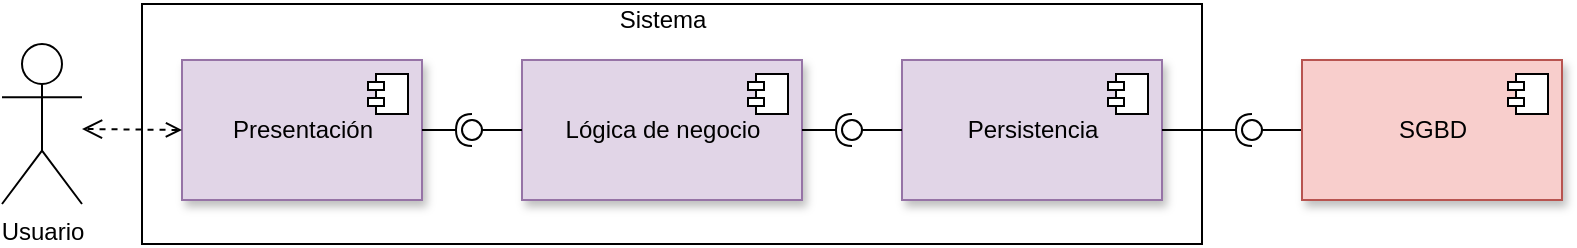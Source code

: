 <mxfile version="13.9.9" type="device" pages="4"><diagram id="HMka9FLgs_KZbu-ZhvqD" name="Arquitectura lógica"><mxGraphModel dx="868" dy="492" grid="1" gridSize="10" guides="1" tooltips="1" connect="1" arrows="1" fold="1" page="1" pageScale="1" pageWidth="827" pageHeight="1169" math="0" shadow="0"><root><mxCell id="0"/><mxCell id="1" parent="0"/><mxCell id="GIQverfzSDAdi-cLlUAs-1" value="Usuario" style="shape=umlActor;verticalLabelPosition=bottom;verticalAlign=top;html=1;outlineConnect=0;sketch=0;shadow=0;" vertex="1" parent="1"><mxGeometry x="20" y="212" width="40" height="80" as="geometry"/></mxCell><mxCell id="GIQverfzSDAdi-cLlUAs-2" value="Presentación" style="html=1;dropTarget=0;fillColor=#e1d5e7;strokeColor=#9673a6;gradientDirection=west;shadow=1;" vertex="1" parent="1"><mxGeometry x="110" y="220" width="120" height="70" as="geometry"/></mxCell><mxCell id="GIQverfzSDAdi-cLlUAs-3" value="" style="shape=module;jettyWidth=8;jettyHeight=4;" vertex="1" parent="GIQverfzSDAdi-cLlUAs-2"><mxGeometry x="1" width="20" height="20" relative="1" as="geometry"><mxPoint x="-27" y="7" as="offset"/></mxGeometry></mxCell><mxCell id="GIQverfzSDAdi-cLlUAs-4" value="Lógica de negocio" style="html=1;dropTarget=0;fillColor=#e1d5e7;strokeColor=#9673a6;shadow=1;" vertex="1" parent="1"><mxGeometry x="280" y="220" width="140" height="70" as="geometry"/></mxCell><mxCell id="GIQverfzSDAdi-cLlUAs-5" value="" style="shape=module;jettyWidth=8;jettyHeight=4;" vertex="1" parent="GIQverfzSDAdi-cLlUAs-4"><mxGeometry x="1" width="20" height="20" relative="1" as="geometry"><mxPoint x="-27" y="7" as="offset"/></mxGeometry></mxCell><mxCell id="GIQverfzSDAdi-cLlUAs-6" value="Persistencia" style="html=1;dropTarget=0;fillColor=#e1d5e7;strokeColor=#9673a6;shadow=1;" vertex="1" parent="1"><mxGeometry x="470" y="220" width="130" height="70" as="geometry"/></mxCell><mxCell id="GIQverfzSDAdi-cLlUAs-7" value="" style="shape=module;jettyWidth=8;jettyHeight=4;" vertex="1" parent="GIQverfzSDAdi-cLlUAs-6"><mxGeometry x="1" width="20" height="20" relative="1" as="geometry"><mxPoint x="-27" y="7" as="offset"/></mxGeometry></mxCell><mxCell id="GIQverfzSDAdi-cLlUAs-9" value="" style="html=1;fillColor=none;" vertex="1" parent="1"><mxGeometry x="90" y="192" width="530" height="120" as="geometry"/></mxCell><mxCell id="GIQverfzSDAdi-cLlUAs-10" value="Sistema" style="text;html=1;align=center;verticalAlign=middle;resizable=0;points=[];autosize=1;" vertex="1" parent="1"><mxGeometry x="320" y="190" width="60" height="20" as="geometry"/></mxCell><mxCell id="GIQverfzSDAdi-cLlUAs-11" value="" style="rounded=0;orthogonalLoop=1;jettySize=auto;html=1;endArrow=none;endFill=0;" edge="1" target="GIQverfzSDAdi-cLlUAs-13" parent="1" source="GIQverfzSDAdi-cLlUAs-4"><mxGeometry relative="1" as="geometry"><mxPoint x="230" y="255" as="sourcePoint"/><Array as="points"/></mxGeometry></mxCell><mxCell id="GIQverfzSDAdi-cLlUAs-12" value="" style="rounded=0;orthogonalLoop=1;jettySize=auto;html=1;endArrow=halfCircle;endFill=0;endSize=6;strokeWidth=1;" edge="1" parent="1" source="GIQverfzSDAdi-cLlUAs-13"><mxGeometry relative="1" as="geometry"><mxPoint x="270" y="255" as="sourcePoint"/><mxPoint x="255" y="255" as="targetPoint"/></mxGeometry></mxCell><mxCell id="GIQverfzSDAdi-cLlUAs-13" value="" style="ellipse;whiteSpace=wrap;html=1;fontFamily=Helvetica;fontSize=12;fontColor=#000000;align=center;strokeColor=#000000;fillColor=#ffffff;points=[];aspect=fixed;resizable=0;" vertex="1" parent="1"><mxGeometry x="250" y="250" width="10" height="10" as="geometry"/></mxCell><mxCell id="GIQverfzSDAdi-cLlUAs-15" value="" style="rounded=0;orthogonalLoop=1;jettySize=auto;html=1;endArrow=halfCircle;endFill=0;endSize=6;strokeWidth=1;entryX=0.5;entryY=0.5;entryDx=0;entryDy=0;entryPerimeter=0;" edge="1" parent="1" source="GIQverfzSDAdi-cLlUAs-2" target="GIQverfzSDAdi-cLlUAs-13"><mxGeometry relative="1" as="geometry"><mxPoint x="230" y="255" as="sourcePoint"/><mxPoint x="255" y="255" as="targetPoint"/></mxGeometry></mxCell><mxCell id="GIQverfzSDAdi-cLlUAs-16" value="" style="rounded=0;orthogonalLoop=1;jettySize=auto;html=1;endArrow=none;endFill=0;" edge="1" target="GIQverfzSDAdi-cLlUAs-18" parent="1" source="GIQverfzSDAdi-cLlUAs-6"><mxGeometry relative="1" as="geometry"><mxPoint x="430" y="305" as="sourcePoint"/></mxGeometry></mxCell><mxCell id="GIQverfzSDAdi-cLlUAs-17" value="" style="rounded=0;orthogonalLoop=1;jettySize=auto;html=1;endArrow=halfCircle;endFill=0;entryX=0.5;entryY=0.5;entryDx=0;entryDy=0;endSize=6;strokeWidth=1;" edge="1" target="GIQverfzSDAdi-cLlUAs-18" parent="1" source="GIQverfzSDAdi-cLlUAs-4"><mxGeometry relative="1" as="geometry"><mxPoint x="470" y="305" as="sourcePoint"/></mxGeometry></mxCell><mxCell id="GIQverfzSDAdi-cLlUAs-18" value="" style="ellipse;whiteSpace=wrap;html=1;fontFamily=Helvetica;fontSize=12;fontColor=#000000;align=center;strokeColor=#000000;fillColor=#ffffff;points=[];aspect=fixed;resizable=0;" vertex="1" parent="1"><mxGeometry x="440" y="250" width="10" height="10" as="geometry"/></mxCell><mxCell id="GIQverfzSDAdi-cLlUAs-19" value="" style="rounded=0;orthogonalLoop=1;jettySize=auto;html=1;endArrow=none;endFill=0;" edge="1" target="GIQverfzSDAdi-cLlUAs-21" parent="1" source="GIQverfzSDAdi-cLlUAs-35"><mxGeometry relative="1" as="geometry"><mxPoint x="380" y="385" as="sourcePoint"/></mxGeometry></mxCell><mxCell id="GIQverfzSDAdi-cLlUAs-20" value="" style="rounded=0;orthogonalLoop=1;jettySize=auto;html=1;endArrow=halfCircle;endFill=0;entryX=0.5;entryY=0.5;entryDx=0;entryDy=0;endSize=6;strokeWidth=1;" edge="1" target="GIQverfzSDAdi-cLlUAs-21" parent="1" source="GIQverfzSDAdi-cLlUAs-6"><mxGeometry relative="1" as="geometry"><mxPoint x="420" y="385" as="sourcePoint"/></mxGeometry></mxCell><mxCell id="GIQverfzSDAdi-cLlUAs-21" value="" style="ellipse;whiteSpace=wrap;html=1;fontFamily=Helvetica;fontSize=12;fontColor=#000000;align=center;strokeColor=#000000;fillColor=#ffffff;points=[];aspect=fixed;resizable=0;" vertex="1" parent="1"><mxGeometry x="640" y="250" width="10" height="10" as="geometry"/></mxCell><mxCell id="GIQverfzSDAdi-cLlUAs-35" value="SGBD" style="html=1;dropTarget=0;fillColor=#f8cecc;strokeColor=#b85450;shadow=1;" vertex="1" parent="1"><mxGeometry x="670" y="220" width="130" height="70" as="geometry"/></mxCell><mxCell id="GIQverfzSDAdi-cLlUAs-36" value="" style="shape=module;jettyWidth=8;jettyHeight=4;" vertex="1" parent="GIQverfzSDAdi-cLlUAs-35"><mxGeometry x="1" width="20" height="20" relative="1" as="geometry"><mxPoint x="-27" y="7" as="offset"/></mxGeometry></mxCell><mxCell id="GIQverfzSDAdi-cLlUAs-37" value="" style="html=1;verticalAlign=bottom;endArrow=open;dashed=1;endSize=8;startArrow=open;startFill=0;endFill=0;" edge="1" parent="1"><mxGeometry relative="1" as="geometry"><mxPoint x="110" y="255" as="sourcePoint"/><mxPoint x="60" y="254.5" as="targetPoint"/></mxGeometry></mxCell></root></mxGraphModel></diagram><diagram id="jInF49hDc7s341UajPGG" name="CU1"><mxGraphModel dx="868" dy="492" grid="1" gridSize="10" guides="1" tooltips="1" connect="1" arrows="1" fold="1" page="1" pageScale="1" pageWidth="827" pageHeight="1169" math="0" shadow="0"><root><mxCell id="hLKSy0KldHV64a-SP3xM-0"/><mxCell id="hLKSy0KldHV64a-SP3xM-1" parent="hLKSy0KldHV64a-SP3xM-0"/><mxCell id="hLKSy0KldHV64a-SP3xM-2" value="Recepcionista" style="shape=umlActor;verticalLabelPosition=bottom;verticalAlign=top;html=1;outlineConnect=0;shadow=0;sketch=0;fillColor=none;gradientColor=none;" vertex="1" parent="hLKSy0KldHV64a-SP3xM-1"><mxGeometry x="160" y="190" width="50" height="100" as="geometry"/></mxCell><mxCell id="RnZd9MntKNXU5tUDezNT-0" style="edgeStyle=none;rounded=0;orthogonalLoop=1;jettySize=auto;html=1;entryX=1;entryY=0.333;entryDx=0;entryDy=0;entryPerimeter=0;startArrow=none;startFill=0;endArrow=none;endFill=0;" edge="1" parent="hLKSy0KldHV64a-SP3xM-1" source="hLKSy0KldHV64a-SP3xM-3" target="hLKSy0KldHV64a-SP3xM-2"><mxGeometry relative="1" as="geometry"/></mxCell><mxCell id="hLKSy0KldHV64a-SP3xM-3" value="Registrar cita" style="ellipse;whiteSpace=wrap;html=1;shadow=0;sketch=0;fillColor=none;gradientColor=none;" vertex="1" parent="hLKSy0KldHV64a-SP3xM-1"><mxGeometry x="350" y="100" width="120" height="60" as="geometry"/></mxCell><mxCell id="MrQue1WxWw7Iza-b2iFQ-9" style="edgeStyle=none;rounded=0;orthogonalLoop=1;jettySize=auto;html=1;entryX=0;entryY=0.333;entryDx=0;entryDy=0;entryPerimeter=0;startArrow=none;startFill=0;endArrow=none;endFill=0;" edge="1" parent="hLKSy0KldHV64a-SP3xM-1" source="hLKSy0KldHV64a-SP3xM-8" target="hLKSy0KldHV64a-SP3xM-11"><mxGeometry relative="1" as="geometry"/></mxCell><mxCell id="RnZd9MntKNXU5tUDezNT-1" style="edgeStyle=none;rounded=0;orthogonalLoop=1;jettySize=auto;html=1;entryX=1;entryY=0.333;entryDx=0;entryDy=0;entryPerimeter=0;startArrow=none;startFill=0;endArrow=none;endFill=0;" edge="1" parent="hLKSy0KldHV64a-SP3xM-1" source="hLKSy0KldHV64a-SP3xM-8" target="hLKSy0KldHV64a-SP3xM-2"><mxGeometry relative="1" as="geometry"/></mxCell><mxCell id="hLKSy0KldHV64a-SP3xM-8" value="Registrar usuario" style="ellipse;whiteSpace=wrap;html=1;shadow=0;sketch=0;fillColor=none;gradientColor=none;" vertex="1" parent="hLKSy0KldHV64a-SP3xM-1"><mxGeometry x="350" y="170" width="120" height="60" as="geometry"/></mxCell><mxCell id="RnZd9MntKNXU5tUDezNT-2" style="edgeStyle=none;rounded=0;orthogonalLoop=1;jettySize=auto;html=1;entryX=1;entryY=0.333;entryDx=0;entryDy=0;entryPerimeter=0;startArrow=none;startFill=0;endArrow=none;endFill=0;" edge="1" parent="hLKSy0KldHV64a-SP3xM-1" source="hLKSy0KldHV64a-SP3xM-10" target="hLKSy0KldHV64a-SP3xM-2"><mxGeometry relative="1" as="geometry"/></mxCell><mxCell id="hLKSy0KldHV64a-SP3xM-10" value="Solicitar pedido" style="ellipse;whiteSpace=wrap;html=1;shadow=0;sketch=0;fillColor=none;gradientColor=none;" vertex="1" parent="hLKSy0KldHV64a-SP3xM-1"><mxGeometry x="330" y="240" width="120" height="60" as="geometry"/></mxCell><mxCell id="MrQue1WxWw7Iza-b2iFQ-8" style="edgeStyle=none;rounded=0;orthogonalLoop=1;jettySize=auto;html=1;entryX=1;entryY=0.5;entryDx=0;entryDy=0;startArrow=none;startFill=0;endArrow=none;endFill=0;exitX=0;exitY=0.333;exitDx=0;exitDy=0;exitPerimeter=0;" edge="1" parent="hLKSy0KldHV64a-SP3xM-1" source="hLKSy0KldHV64a-SP3xM-11" target="hLKSy0KldHV64a-SP3xM-3"><mxGeometry relative="1" as="geometry"/></mxCell><mxCell id="hLKSy0KldHV64a-SP3xM-11" value="Usuario" style="shape=umlActor;verticalLabelPosition=bottom;verticalAlign=top;html=1;outlineConnect=0;shadow=0;sketch=0;fillColor=none;gradientColor=none;" vertex="1" parent="hLKSy0KldHV64a-SP3xM-1"><mxGeometry x="560" y="210" width="50" height="100" as="geometry"/></mxCell><mxCell id="RnZd9MntKNXU5tUDezNT-3" style="edgeStyle=none;rounded=0;orthogonalLoop=1;jettySize=auto;html=1;entryX=1;entryY=0.333;entryDx=0;entryDy=0;entryPerimeter=0;startArrow=none;startFill=0;endArrow=none;endFill=0;" edge="1" parent="hLKSy0KldHV64a-SP3xM-1" source="hLKSy0KldHV64a-SP3xM-15" target="hLKSy0KldHV64a-SP3xM-2"><mxGeometry relative="1" as="geometry"/></mxCell><mxCell id="hLKSy0KldHV64a-SP3xM-15" value="Consultar citas próximas" style="ellipse;whiteSpace=wrap;html=1;shadow=0;sketch=0;fillColor=none;gradientColor=none;" vertex="1" parent="hLKSy0KldHV64a-SP3xM-1"><mxGeometry x="330" y="310" width="120" height="60" as="geometry"/></mxCell><mxCell id="RnZd9MntKNXU5tUDezNT-4" style="edgeStyle=none;rounded=0;orthogonalLoop=1;jettySize=auto;html=1;entryX=1;entryY=0.333;entryDx=0;entryDy=0;entryPerimeter=0;startArrow=none;startFill=0;endArrow=none;endFill=0;" edge="1" parent="hLKSy0KldHV64a-SP3xM-1" source="lL8M1aG8c0W32Sysa1Bc-0" target="hLKSy0KldHV64a-SP3xM-2"><mxGeometry relative="1" as="geometry"/></mxCell><mxCell id="lL8M1aG8c0W32Sysa1Bc-0" value="Enviar factura" style="ellipse;whiteSpace=wrap;html=1;shadow=0;sketch=0;" vertex="1" parent="hLKSy0KldHV64a-SP3xM-1"><mxGeometry x="270" y="380" width="120" height="60" as="geometry"/></mxCell><mxCell id="RnZd9MntKNXU5tUDezNT-5" value="" style="rounded=0;whiteSpace=wrap;html=1;shadow=0;sketch=0;fillColor=none;gradientColor=none;" vertex="1" parent="hLKSy0KldHV64a-SP3xM-1"><mxGeometry x="250" y="75" width="280" height="390" as="geometry"/></mxCell></root></mxGraphModel></diagram><diagram id="Y0VyRnITjnWf2wRu-_db" name="CU2"><mxGraphModel dx="868" dy="492" grid="1" gridSize="10" guides="1" tooltips="1" connect="1" arrows="1" fold="1" page="1" pageScale="1" pageWidth="827" pageHeight="1169" math="0" shadow="0"><root><mxCell id="1wET_5vH4l7uSndLDuMx-0"/><mxCell id="1wET_5vH4l7uSndLDuMx-1" parent="1wET_5vH4l7uSndLDuMx-0"/><mxCell id="OsZbuWtSPQMyCRdsNHCa-1" value="Administrador &lt;br&gt;de ventas" style="shape=umlActor;verticalLabelPosition=bottom;verticalAlign=top;html=1;outlineConnect=0;shadow=0;sketch=0;fillColor=none;gradientColor=none;" vertex="1" parent="1wET_5vH4l7uSndLDuMx-1"><mxGeometry x="100" y="210" width="50" height="100" as="geometry"/></mxCell><mxCell id="OsZbuWtSPQMyCRdsNHCa-3" value="Realizar pedido" style="ellipse;whiteSpace=wrap;html=1;shadow=0;sketch=0;fillColor=none;gradientColor=none;" vertex="1" parent="1wET_5vH4l7uSndLDuMx-1"><mxGeometry x="370" y="110" width="120" height="60" as="geometry"/></mxCell><mxCell id="qnbN-xr1xZwEuQld8Wk0-0" style="edgeStyle=none;rounded=0;orthogonalLoop=1;jettySize=auto;html=1;entryX=1;entryY=0.333;entryDx=0;entryDy=0;entryPerimeter=0;startArrow=none;startFill=0;endArrow=none;endFill=0;" edge="1" parent="1wET_5vH4l7uSndLDuMx-1" source="OsZbuWtSPQMyCRdsNHCa-5" target="OsZbuWtSPQMyCRdsNHCa-1"><mxGeometry relative="1" as="geometry"/></mxCell><mxCell id="OsZbuWtSPQMyCRdsNHCa-5" value="Mostrar productos" style="ellipse;whiteSpace=wrap;html=1;shadow=0;sketch=0;fillColor=none;gradientColor=none;" vertex="1" parent="1wET_5vH4l7uSndLDuMx-1"><mxGeometry x="210" y="90" width="120" height="60" as="geometry"/></mxCell><mxCell id="qnbN-xr1xZwEuQld8Wk0-1" style="edgeStyle=none;rounded=0;orthogonalLoop=1;jettySize=auto;html=1;entryX=1;entryY=0.333;entryDx=0;entryDy=0;entryPerimeter=0;startArrow=none;startFill=0;endArrow=none;endFill=0;" edge="1" parent="1wET_5vH4l7uSndLDuMx-1" source="OsZbuWtSPQMyCRdsNHCa-7" target="OsZbuWtSPQMyCRdsNHCa-1"><mxGeometry relative="1" as="geometry"/></mxCell><mxCell id="OsZbuWtSPQMyCRdsNHCa-7" value="Subir producto a la web" style="ellipse;whiteSpace=wrap;html=1;shadow=0;sketch=0;fillColor=none;gradientColor=none;" vertex="1" parent="1wET_5vH4l7uSndLDuMx-1"><mxGeometry x="280" y="170" width="120" height="60" as="geometry"/></mxCell><mxCell id="OsZbuWtSPQMyCRdsNHCa-8" value="Usuario" style="shape=umlActor;verticalLabelPosition=bottom;verticalAlign=top;html=1;outlineConnect=0;shadow=0;sketch=0;fillColor=none;gradientColor=none;" vertex="1" parent="1wET_5vH4l7uSndLDuMx-1"><mxGeometry x="530" y="210" width="50" height="100" as="geometry"/></mxCell><mxCell id="OsZbuWtSPQMyCRdsNHCa-10" style="rounded=0;orthogonalLoop=1;jettySize=auto;html=1;startArrow=none;startFill=0;endArrow=none;endFill=0;exitX=0;exitY=0.333;exitDx=0;exitDy=0;exitPerimeter=0;" edge="1" parent="1wET_5vH4l7uSndLDuMx-1" target="OsZbuWtSPQMyCRdsNHCa-3" source="OsZbuWtSPQMyCRdsNHCa-8"><mxGeometry relative="1" as="geometry"><mxPoint x="528.83" y="154.12" as="targetPoint"/><mxPoint x="520" y="210" as="sourcePoint"/></mxGeometry></mxCell><mxCell id="qnbN-xr1xZwEuQld8Wk0-3" style="edgeStyle=none;rounded=0;orthogonalLoop=1;jettySize=auto;html=1;entryX=1;entryY=0.333;entryDx=0;entryDy=0;entryPerimeter=0;startArrow=none;startFill=0;endArrow=none;endFill=0;" edge="1" parent="1wET_5vH4l7uSndLDuMx-1" source="OsZbuWtSPQMyCRdsNHCa-11" target="OsZbuWtSPQMyCRdsNHCa-1"><mxGeometry relative="1" as="geometry"/></mxCell><mxCell id="OsZbuWtSPQMyCRdsNHCa-11" value="Mostrar historial de pedidos" style="ellipse;whiteSpace=wrap;html=1;shadow=0;sketch=0;fillColor=none;gradientColor=none;" vertex="1" parent="1wET_5vH4l7uSndLDuMx-1"><mxGeometry x="330" y="240" width="120" height="60" as="geometry"/></mxCell><mxCell id="qnbN-xr1xZwEuQld8Wk0-4" style="edgeStyle=none;rounded=0;orthogonalLoop=1;jettySize=auto;html=1;entryX=1;entryY=0.333;entryDx=0;entryDy=0;entryPerimeter=0;startArrow=none;startFill=0;endArrow=none;endFill=0;" edge="1" parent="1wET_5vH4l7uSndLDuMx-1" source="yWlt9yZ-QokAMQKftyjq-0" target="OsZbuWtSPQMyCRdsNHCa-1"><mxGeometry relative="1" as="geometry"/></mxCell><mxCell id="yWlt9yZ-QokAMQKftyjq-0" value="Mostrar balance económico" style="ellipse;whiteSpace=wrap;html=1;shadow=0;sketch=0;fillColor=none;gradientColor=none;" vertex="1" parent="1wET_5vH4l7uSndLDuMx-1"><mxGeometry x="320" y="310" width="120" height="60" as="geometry"/></mxCell><mxCell id="qnbN-xr1xZwEuQld8Wk0-5" style="edgeStyle=none;rounded=0;orthogonalLoop=1;jettySize=auto;html=1;entryX=1;entryY=0.333;entryDx=0;entryDy=0;entryPerimeter=0;startArrow=none;startFill=0;endArrow=none;endFill=0;" edge="1" parent="1wET_5vH4l7uSndLDuMx-1" source="2uCDRzsCk_FjFniCls2M-0" target="OsZbuWtSPQMyCRdsNHCa-1"><mxGeometry relative="1" as="geometry"/></mxCell><mxCell id="2uCDRzsCk_FjFniCls2M-0" value="Registrar proveedor" style="ellipse;whiteSpace=wrap;html=1;shadow=0;sketch=0;fillColor=none;gradientColor=none;" vertex="1" parent="1wET_5vH4l7uSndLDuMx-1"><mxGeometry x="294" y="380" width="120" height="60" as="geometry"/></mxCell><mxCell id="qnbN-xr1xZwEuQld8Wk0-7" style="edgeStyle=none;rounded=0;orthogonalLoop=1;jettySize=auto;html=1;entryX=1;entryY=0.333;entryDx=0;entryDy=0;entryPerimeter=0;startArrow=none;startFill=0;endArrow=none;endFill=0;" edge="1" parent="1wET_5vH4l7uSndLDuMx-1" source="cPa7dSsgChRdej5qxDug-0" target="OsZbuWtSPQMyCRdsNHCa-1"><mxGeometry relative="1" as="geometry"/></mxCell><mxCell id="cPa7dSsgChRdej5qxDug-0" value="Registrar nuevo artículo" style="ellipse;whiteSpace=wrap;html=1;shadow=0;sketch=0;fillColor=none;gradientColor=none;" vertex="1" parent="1wET_5vH4l7uSndLDuMx-1"><mxGeometry x="250" y="450" width="120" height="60" as="geometry"/></mxCell><mxCell id="qnbN-xr1xZwEuQld8Wk0-8" value="" style="rounded=0;whiteSpace=wrap;html=1;shadow=0;sketch=0;fillColor=none;gradientColor=none;" vertex="1" parent="1wET_5vH4l7uSndLDuMx-1"><mxGeometry x="200" y="60" width="310" height="470" as="geometry"/></mxCell></root></mxGraphModel></diagram><diagram id="vUyScyZe0WcjQ1X9ubwo" name="CU3"><mxGraphModel dx="868" dy="492" grid="1" gridSize="10" guides="1" tooltips="1" connect="1" arrows="1" fold="1" page="1" pageScale="1" pageWidth="827" pageHeight="1169" math="0" shadow="0"><root><mxCell id="jCv2ZT8XR6QRu92yIeAq-0"/><mxCell id="jCv2ZT8XR6QRu92yIeAq-1" parent="jCv2ZT8XR6QRu92yIeAq-0"/><mxCell id="_ZeCVG4ZPzrzhNrz4Xjy-2" value="Médico/odontóloga" style="shape=umlActor;verticalLabelPosition=bottom;verticalAlign=top;html=1;outlineConnect=0;shadow=0;sketch=0;fillColor=none;gradientColor=none;" vertex="1" parent="jCv2ZT8XR6QRu92yIeAq-1"><mxGeometry x="160" y="220" width="50" height="100" as="geometry"/></mxCell><mxCell id="_ZeCVG4ZPzrzhNrz4Xjy-4" style="rounded=0;orthogonalLoop=1;jettySize=auto;html=1;startArrow=none;startFill=0;endArrow=none;endFill=0;entryX=1;entryY=0.333;entryDx=0;entryDy=0;entryPerimeter=0;" edge="1" parent="jCv2ZT8XR6QRu92yIeAq-1" source="_ZeCVG4ZPzrzhNrz4Xjy-5" target="_ZeCVG4ZPzrzhNrz4Xjy-2"><mxGeometry relative="1" as="geometry"><mxPoint x="190" y="200" as="targetPoint"/></mxGeometry></mxCell><mxCell id="_ZeCVG4ZPzrzhNrz4Xjy-5" value="Mostrar historial del paciente" style="ellipse;whiteSpace=wrap;html=1;shadow=0;sketch=0;fillColor=none;gradientColor=none;" vertex="1" parent="jCv2ZT8XR6QRu92yIeAq-1"><mxGeometry x="280" y="90" width="120" height="60" as="geometry"/></mxCell><mxCell id="vOhWTyVDHOglwe_HU9n9-0" style="edgeStyle=none;rounded=0;orthogonalLoop=1;jettySize=auto;html=1;entryX=1;entryY=0.333;entryDx=0;entryDy=0;entryPerimeter=0;startArrow=none;startFill=0;endArrow=none;endFill=0;" edge="1" parent="jCv2ZT8XR6QRu92yIeAq-1" source="_ZeCVG4ZPzrzhNrz4Xjy-7" target="_ZeCVG4ZPzrzhNrz4Xjy-2"><mxGeometry relative="1" as="geometry"/></mxCell><mxCell id="_ZeCVG4ZPzrzhNrz4Xjy-7" value="Enviar informes" style="ellipse;whiteSpace=wrap;html=1;shadow=0;sketch=0;fillColor=none;gradientColor=none;" vertex="1" parent="jCv2ZT8XR6QRu92yIeAq-1"><mxGeometry x="344" y="170" width="120" height="60" as="geometry"/></mxCell><mxCell id="vOhWTyVDHOglwe_HU9n9-1" style="edgeStyle=none;rounded=0;orthogonalLoop=1;jettySize=auto;html=1;entryX=1;entryY=0.333;entryDx=0;entryDy=0;entryPerimeter=0;startArrow=none;startFill=0;endArrow=none;endFill=0;" edge="1" parent="jCv2ZT8XR6QRu92yIeAq-1" source="_ZeCVG4ZPzrzhNrz4Xjy-10" target="_ZeCVG4ZPzrzhNrz4Xjy-2"><mxGeometry relative="1" as="geometry"/></mxCell><mxCell id="_ZeCVG4ZPzrzhNrz4Xjy-10" value="Añadir datos al historial médico" style="ellipse;whiteSpace=wrap;html=1;shadow=0;sketch=0;fillColor=none;gradientColor=none;" vertex="1" parent="jCv2ZT8XR6QRu92yIeAq-1"><mxGeometry x="359" y="260" width="120" height="60" as="geometry"/></mxCell><mxCell id="b4KXKSfgdvKJCahNkpp3-0" value="" style="rounded=0;whiteSpace=wrap;html=1;shadow=0;sketch=0;fillColor=none;gradientColor=none;" vertex="1" parent="jCv2ZT8XR6QRu92yIeAq-1"><mxGeometry x="250" y="60" width="250" height="300" as="geometry"/></mxCell></root></mxGraphModel></diagram></mxfile>